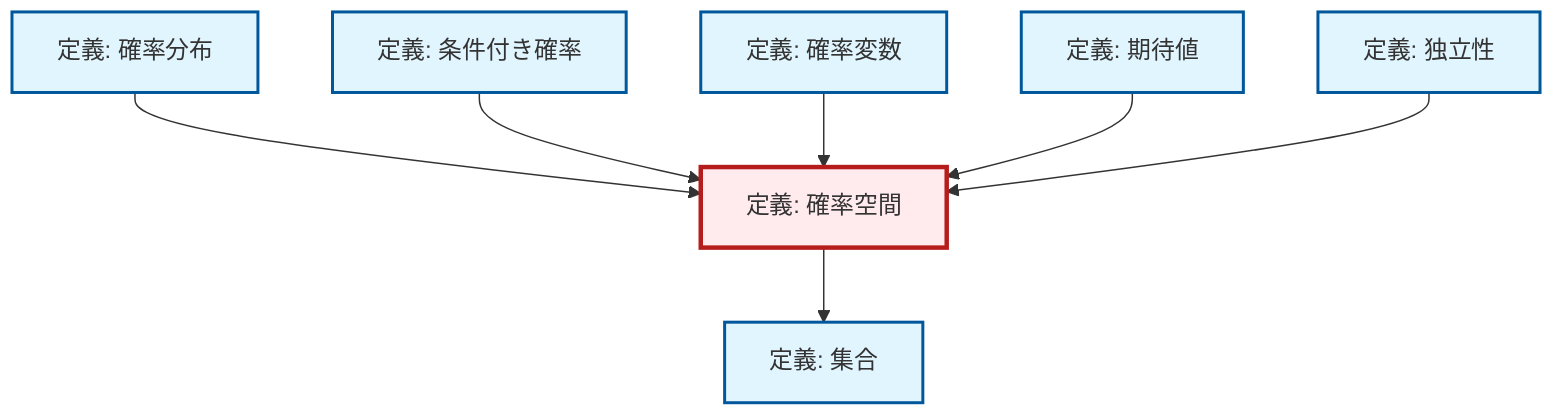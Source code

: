 graph TD
    classDef definition fill:#e1f5fe,stroke:#01579b,stroke-width:2px
    classDef theorem fill:#f3e5f5,stroke:#4a148c,stroke-width:2px
    classDef axiom fill:#fff3e0,stroke:#e65100,stroke-width:2px
    classDef example fill:#e8f5e9,stroke:#1b5e20,stroke-width:2px
    classDef current fill:#ffebee,stroke:#b71c1c,stroke-width:3px
    def-independence["定義: 独立性"]:::definition
    def-expectation["定義: 期待値"]:::definition
    def-random-variable["定義: 確率変数"]:::definition
    def-probability-space["定義: 確率空間"]:::definition
    def-conditional-probability["定義: 条件付き確率"]:::definition
    def-probability-distribution["定義: 確率分布"]:::definition
    def-set["定義: 集合"]:::definition
    def-probability-distribution --> def-probability-space
    def-conditional-probability --> def-probability-space
    def-random-variable --> def-probability-space
    def-expectation --> def-probability-space
    def-independence --> def-probability-space
    def-probability-space --> def-set
    class def-probability-space current